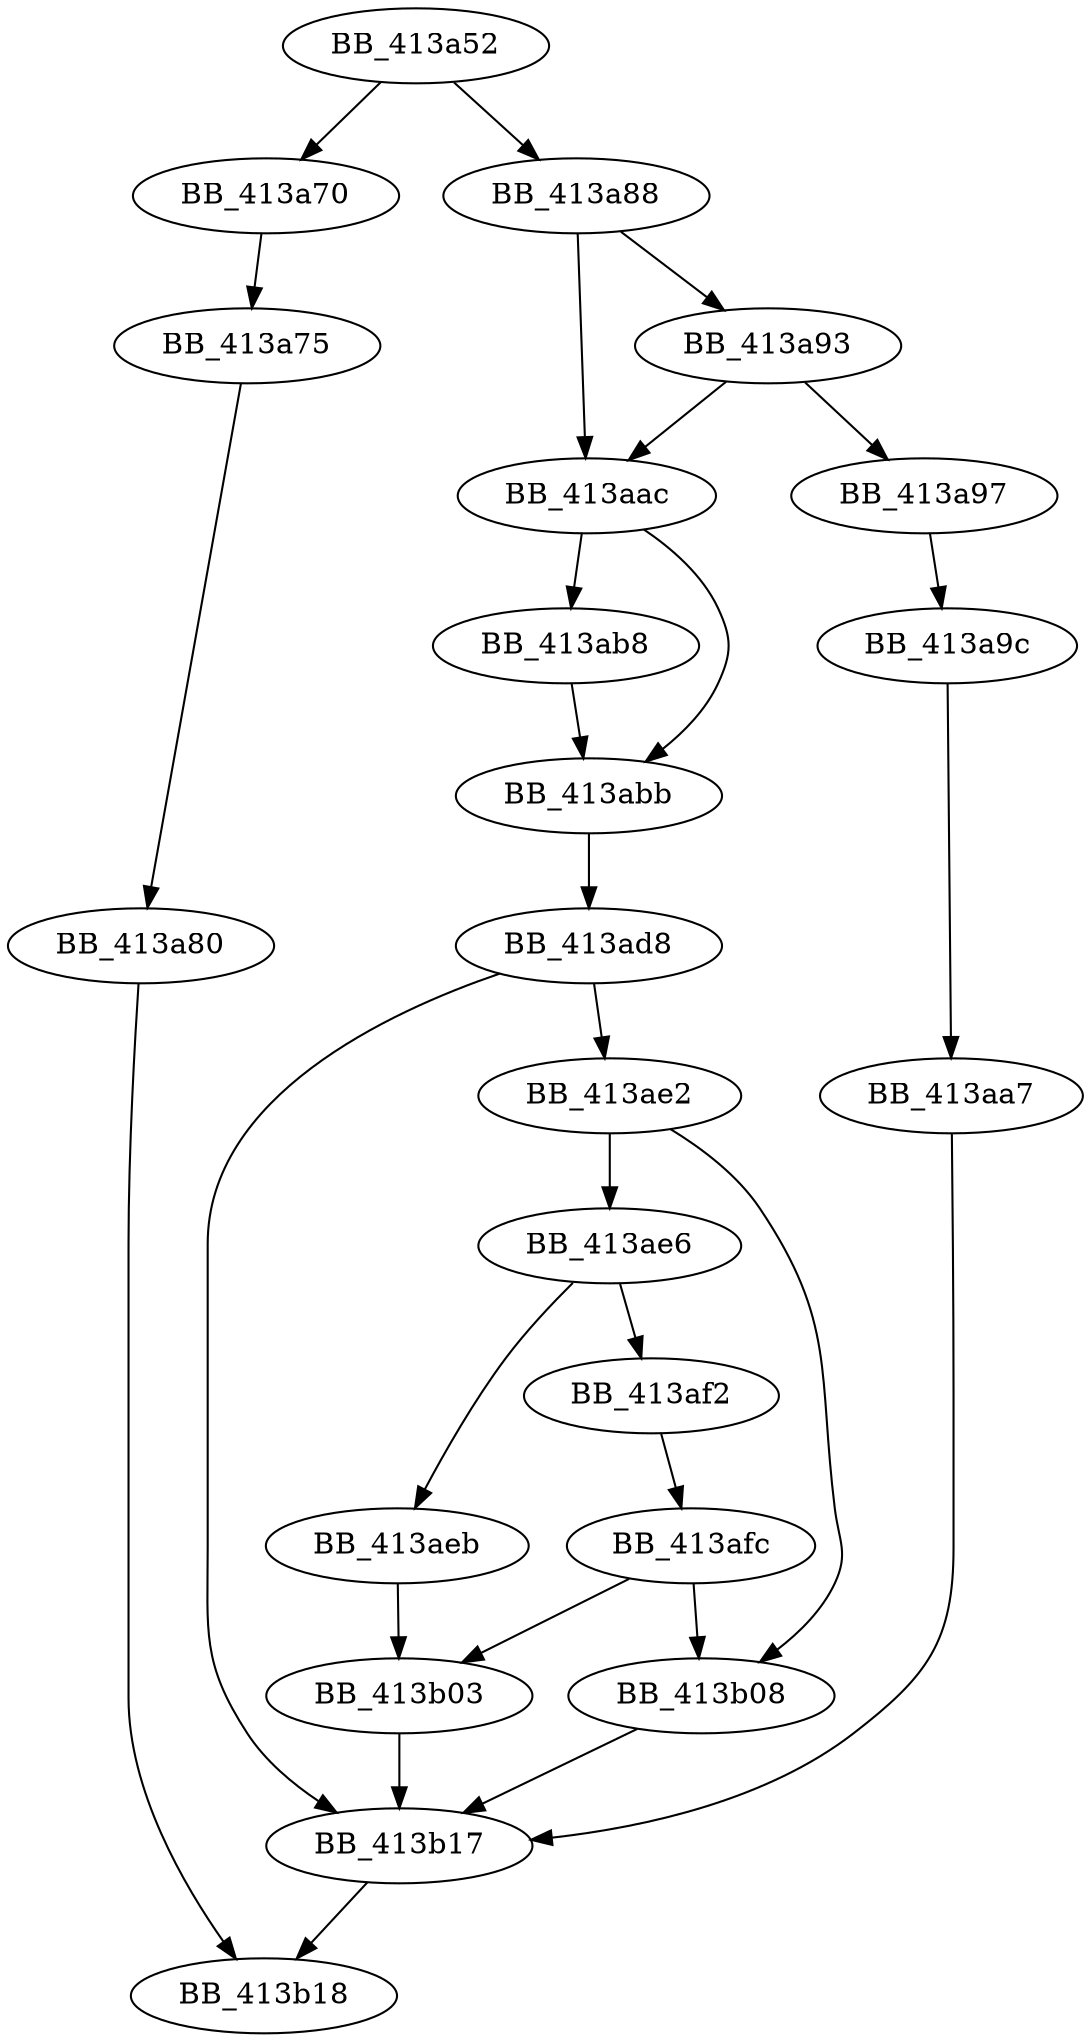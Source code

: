 DiGraph __vsnprintf_helper{
BB_413a52->BB_413a70
BB_413a52->BB_413a88
BB_413a70->BB_413a75
BB_413a75->BB_413a80
BB_413a80->BB_413b18
BB_413a88->BB_413a93
BB_413a88->BB_413aac
BB_413a93->BB_413a97
BB_413a93->BB_413aac
BB_413a97->BB_413a9c
BB_413a9c->BB_413aa7
BB_413aa7->BB_413b17
BB_413aac->BB_413ab8
BB_413aac->BB_413abb
BB_413ab8->BB_413abb
BB_413abb->BB_413ad8
BB_413ad8->BB_413ae2
BB_413ad8->BB_413b17
BB_413ae2->BB_413ae6
BB_413ae2->BB_413b08
BB_413ae6->BB_413aeb
BB_413ae6->BB_413af2
BB_413aeb->BB_413b03
BB_413af2->BB_413afc
BB_413afc->BB_413b03
BB_413afc->BB_413b08
BB_413b03->BB_413b17
BB_413b08->BB_413b17
BB_413b17->BB_413b18
}
